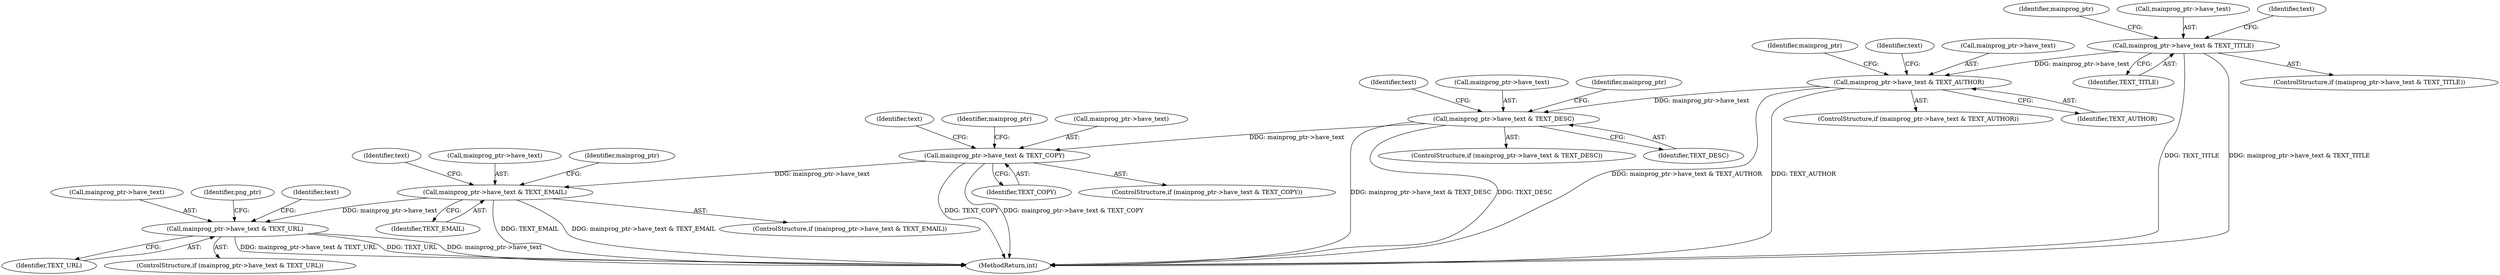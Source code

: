 digraph "0_Android_9d4853418ab2f754c2b63e091c29c5529b8b86ca_10@API" {
"1000305" [label="(Call,mainprog_ptr->have_text & TEXT_TITLE)"];
"1000337" [label="(Call,mainprog_ptr->have_text & TEXT_AUTHOR)"];
"1000369" [label="(Call,mainprog_ptr->have_text & TEXT_DESC)"];
"1000401" [label="(Call,mainprog_ptr->have_text & TEXT_COPY)"];
"1000433" [label="(Call,mainprog_ptr->have_text & TEXT_EMAIL)"];
"1000465" [label="(Call,mainprog_ptr->have_text & TEXT_URL)"];
"1000410" [label="(Identifier,text)"];
"1000442" [label="(Identifier,text)"];
"1000305" [label="(Call,mainprog_ptr->have_text & TEXT_TITLE)"];
"1000437" [label="(Identifier,TEXT_EMAIL)"];
"1000371" [label="(Identifier,mainprog_ptr)"];
"1000309" [label="(Identifier,TEXT_TITLE)"];
"1000401" [label="(Call,mainprog_ptr->have_text & TEXT_COPY)"];
"1000466" [label="(Call,mainprog_ptr->have_text)"];
"1000469" [label="(Identifier,TEXT_URL)"];
"1000518" [label="(MethodReturn,int)"];
"1000405" [label="(Identifier,TEXT_COPY)"];
"1000368" [label="(ControlStructure,if (mainprog_ptr->have_text & TEXT_DESC))"];
"1000497" [label="(Identifier,png_ptr)"];
"1000346" [label="(Identifier,text)"];
"1000378" [label="(Identifier,text)"];
"1000465" [label="(Call,mainprog_ptr->have_text & TEXT_URL)"];
"1000474" [label="(Identifier,text)"];
"1000370" [label="(Call,mainprog_ptr->have_text)"];
"1000369" [label="(Call,mainprog_ptr->have_text & TEXT_DESC)"];
"1000433" [label="(Call,mainprog_ptr->have_text & TEXT_EMAIL)"];
"1000373" [label="(Identifier,TEXT_DESC)"];
"1000304" [label="(ControlStructure,if (mainprog_ptr->have_text & TEXT_TITLE))"];
"1000464" [label="(ControlStructure,if (mainprog_ptr->have_text & TEXT_URL))"];
"1000434" [label="(Call,mainprog_ptr->have_text)"];
"1000400" [label="(ControlStructure,if (mainprog_ptr->have_text & TEXT_COPY))"];
"1000337" [label="(Call,mainprog_ptr->have_text & TEXT_AUTHOR)"];
"1000339" [label="(Identifier,mainprog_ptr)"];
"1000435" [label="(Identifier,mainprog_ptr)"];
"1000467" [label="(Identifier,mainprog_ptr)"];
"1000432" [label="(ControlStructure,if (mainprog_ptr->have_text & TEXT_EMAIL))"];
"1000403" [label="(Identifier,mainprog_ptr)"];
"1000336" [label="(ControlStructure,if (mainprog_ptr->have_text & TEXT_AUTHOR))"];
"1000306" [label="(Call,mainprog_ptr->have_text)"];
"1000402" [label="(Call,mainprog_ptr->have_text)"];
"1000338" [label="(Call,mainprog_ptr->have_text)"];
"1000341" [label="(Identifier,TEXT_AUTHOR)"];
"1000314" [label="(Identifier,text)"];
"1000305" -> "1000304"  [label="AST: "];
"1000305" -> "1000309"  [label="CFG: "];
"1000306" -> "1000305"  [label="AST: "];
"1000309" -> "1000305"  [label="AST: "];
"1000314" -> "1000305"  [label="CFG: "];
"1000339" -> "1000305"  [label="CFG: "];
"1000305" -> "1000518"  [label="DDG: TEXT_TITLE"];
"1000305" -> "1000518"  [label="DDG: mainprog_ptr->have_text & TEXT_TITLE"];
"1000305" -> "1000337"  [label="DDG: mainprog_ptr->have_text"];
"1000337" -> "1000336"  [label="AST: "];
"1000337" -> "1000341"  [label="CFG: "];
"1000338" -> "1000337"  [label="AST: "];
"1000341" -> "1000337"  [label="AST: "];
"1000346" -> "1000337"  [label="CFG: "];
"1000371" -> "1000337"  [label="CFG: "];
"1000337" -> "1000518"  [label="DDG: mainprog_ptr->have_text & TEXT_AUTHOR"];
"1000337" -> "1000518"  [label="DDG: TEXT_AUTHOR"];
"1000337" -> "1000369"  [label="DDG: mainprog_ptr->have_text"];
"1000369" -> "1000368"  [label="AST: "];
"1000369" -> "1000373"  [label="CFG: "];
"1000370" -> "1000369"  [label="AST: "];
"1000373" -> "1000369"  [label="AST: "];
"1000378" -> "1000369"  [label="CFG: "];
"1000403" -> "1000369"  [label="CFG: "];
"1000369" -> "1000518"  [label="DDG: mainprog_ptr->have_text & TEXT_DESC"];
"1000369" -> "1000518"  [label="DDG: TEXT_DESC"];
"1000369" -> "1000401"  [label="DDG: mainprog_ptr->have_text"];
"1000401" -> "1000400"  [label="AST: "];
"1000401" -> "1000405"  [label="CFG: "];
"1000402" -> "1000401"  [label="AST: "];
"1000405" -> "1000401"  [label="AST: "];
"1000410" -> "1000401"  [label="CFG: "];
"1000435" -> "1000401"  [label="CFG: "];
"1000401" -> "1000518"  [label="DDG: TEXT_COPY"];
"1000401" -> "1000518"  [label="DDG: mainprog_ptr->have_text & TEXT_COPY"];
"1000401" -> "1000433"  [label="DDG: mainprog_ptr->have_text"];
"1000433" -> "1000432"  [label="AST: "];
"1000433" -> "1000437"  [label="CFG: "];
"1000434" -> "1000433"  [label="AST: "];
"1000437" -> "1000433"  [label="AST: "];
"1000442" -> "1000433"  [label="CFG: "];
"1000467" -> "1000433"  [label="CFG: "];
"1000433" -> "1000518"  [label="DDG: TEXT_EMAIL"];
"1000433" -> "1000518"  [label="DDG: mainprog_ptr->have_text & TEXT_EMAIL"];
"1000433" -> "1000465"  [label="DDG: mainprog_ptr->have_text"];
"1000465" -> "1000464"  [label="AST: "];
"1000465" -> "1000469"  [label="CFG: "];
"1000466" -> "1000465"  [label="AST: "];
"1000469" -> "1000465"  [label="AST: "];
"1000474" -> "1000465"  [label="CFG: "];
"1000497" -> "1000465"  [label="CFG: "];
"1000465" -> "1000518"  [label="DDG: mainprog_ptr->have_text & TEXT_URL"];
"1000465" -> "1000518"  [label="DDG: TEXT_URL"];
"1000465" -> "1000518"  [label="DDG: mainprog_ptr->have_text"];
}
